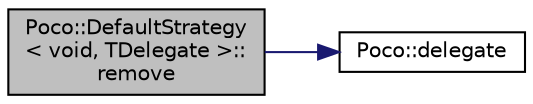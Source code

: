 digraph "Poco::DefaultStrategy&lt; void, TDelegate &gt;::remove"
{
 // LATEX_PDF_SIZE
  edge [fontname="Helvetica",fontsize="10",labelfontname="Helvetica",labelfontsize="10"];
  node [fontname="Helvetica",fontsize="10",shape=record];
  rankdir="LR";
  Node1 [label="Poco::DefaultStrategy\l\< void, TDelegate \>::\lremove",height=0.2,width=0.4,color="black", fillcolor="grey75", style="filled", fontcolor="black",tooltip="Adds a delegate to the strategy."];
  Node1 -> Node2 [color="midnightblue",fontsize="10",style="solid"];
  Node2 [label="Poco::delegate",height=0.2,width=0.4,color="black", fillcolor="white", style="filled",URL="$namespacePoco.html#a3c92b935465d543414d807c7884396ff",tooltip=" "];
}
